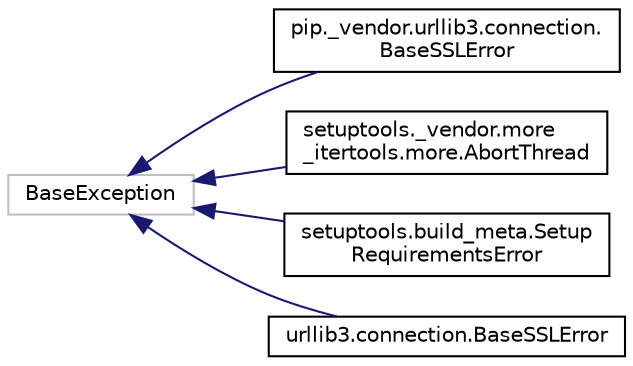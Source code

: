 digraph "Graphical Class Hierarchy"
{
 // LATEX_PDF_SIZE
  edge [fontname="Helvetica",fontsize="10",labelfontname="Helvetica",labelfontsize="10"];
  node [fontname="Helvetica",fontsize="10",shape=record];
  rankdir="LR";
  Node275 [label="BaseException",height=0.2,width=0.4,color="grey75", fillcolor="white", style="filled",tooltip=" "];
  Node275 -> Node0 [dir="back",color="midnightblue",fontsize="10",style="solid",fontname="Helvetica"];
  Node0 [label="pip._vendor.urllib3.connection.\lBaseSSLError",height=0.2,width=0.4,color="black", fillcolor="white", style="filled",URL="$classpip_1_1__vendor_1_1urllib3_1_1connection_1_1BaseSSLError.html",tooltip=" "];
  Node275 -> Node277 [dir="back",color="midnightblue",fontsize="10",style="solid",fontname="Helvetica"];
  Node277 [label="setuptools._vendor.more\l_itertools.more.AbortThread",height=0.2,width=0.4,color="black", fillcolor="white", style="filled",URL="$classsetuptools_1_1__vendor_1_1more__itertools_1_1more_1_1AbortThread.html",tooltip=" "];
  Node275 -> Node278 [dir="back",color="midnightblue",fontsize="10",style="solid",fontname="Helvetica"];
  Node278 [label="setuptools.build_meta.Setup\lRequirementsError",height=0.2,width=0.4,color="black", fillcolor="white", style="filled",URL="$classsetuptools_1_1build__meta_1_1SetupRequirementsError.html",tooltip=" "];
  Node275 -> Node279 [dir="back",color="midnightblue",fontsize="10",style="solid",fontname="Helvetica"];
  Node279 [label="urllib3.connection.BaseSSLError",height=0.2,width=0.4,color="black", fillcolor="white", style="filled",URL="$classurllib3_1_1connection_1_1BaseSSLError.html",tooltip=" "];
}
